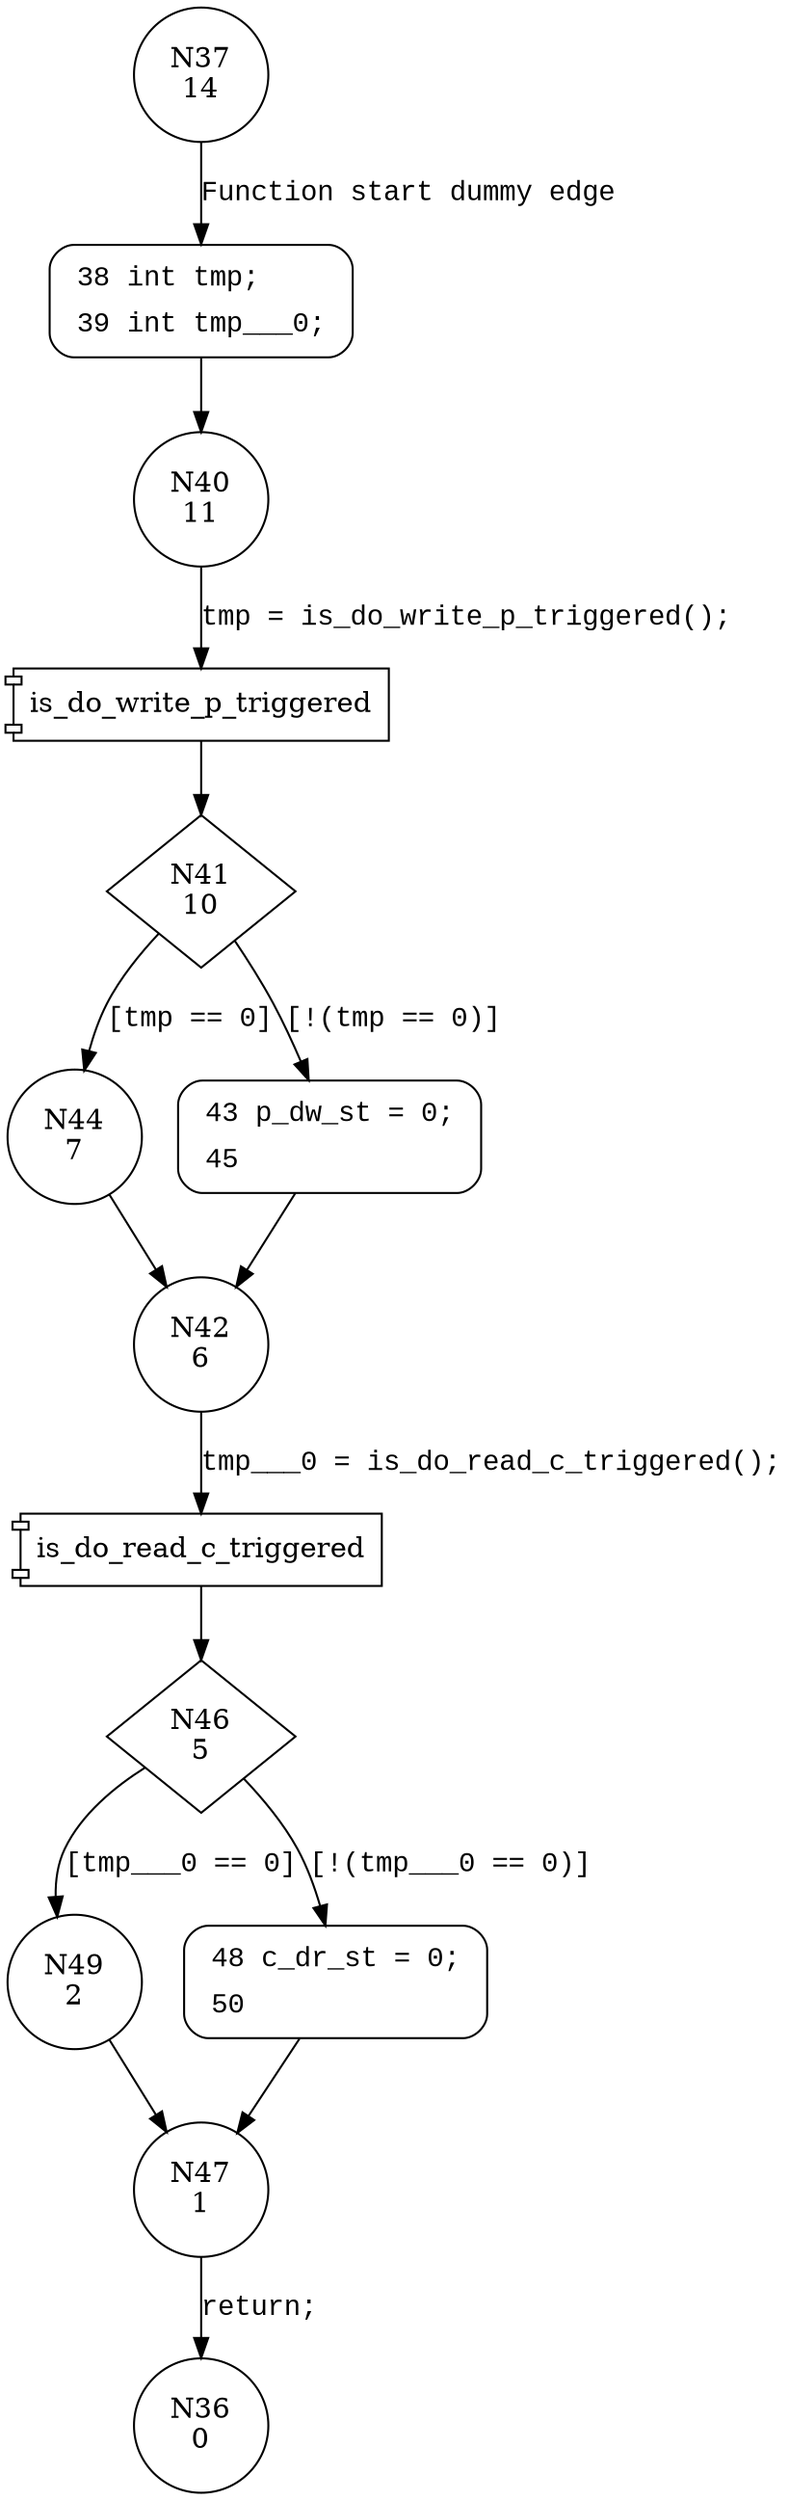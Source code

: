 digraph immediate_notify_threads {
37 [shape="circle" label="N37\n14"]
38 [shape="circle" label="N38\n13"]
40 [shape="circle" label="N40\n11"]
41 [shape="diamond" label="N41\n10"]
44 [shape="circle" label="N44\n7"]
43 [shape="circle" label="N43\n9"]
42 [shape="circle" label="N42\n6"]
46 [shape="diamond" label="N46\n5"]
49 [shape="circle" label="N49\n2"]
48 [shape="circle" label="N48\n4"]
47 [shape="circle" label="N47\n1"]
36 [shape="circle" label="N36\n0"]
38 [style="filled,bold" penwidth="1" fillcolor="white" fontname="Courier New" shape="Mrecord" label=<<table border="0" cellborder="0" cellpadding="3" bgcolor="white"><tr><td align="right">38</td><td align="left">int tmp;</td></tr><tr><td align="right">39</td><td align="left">int tmp___0;</td></tr></table>>]
38 -> 40[label=""]
43 [style="filled,bold" penwidth="1" fillcolor="white" fontname="Courier New" shape="Mrecord" label=<<table border="0" cellborder="0" cellpadding="3" bgcolor="white"><tr><td align="right">43</td><td align="left">p_dw_st = 0;</td></tr><tr><td align="right">45</td><td align="left"></td></tr></table>>]
43 -> 42[label=""]
48 [style="filled,bold" penwidth="1" fillcolor="white" fontname="Courier New" shape="Mrecord" label=<<table border="0" cellborder="0" cellpadding="3" bgcolor="white"><tr><td align="right">48</td><td align="left">c_dr_st = 0;</td></tr><tr><td align="right">50</td><td align="left"></td></tr></table>>]
48 -> 47[label=""]
37 -> 38 [label="Function start dummy edge" fontname="Courier New"]
100001 [shape="component" label="is_do_write_p_triggered"]
40 -> 100001 [label="tmp = is_do_write_p_triggered();" fontname="Courier New"]
100001 -> 41 [label="" fontname="Courier New"]
41 -> 44 [label="[tmp == 0]" fontname="Courier New"]
41 -> 43 [label="[!(tmp == 0)]" fontname="Courier New"]
100002 [shape="component" label="is_do_read_c_triggered"]
42 -> 100002 [label="tmp___0 = is_do_read_c_triggered();" fontname="Courier New"]
100002 -> 46 [label="" fontname="Courier New"]
46 -> 49 [label="[tmp___0 == 0]" fontname="Courier New"]
46 -> 48 [label="[!(tmp___0 == 0)]" fontname="Courier New"]
47 -> 36 [label="return;" fontname="Courier New"]
44 -> 42 [label="" fontname="Courier New"]
49 -> 47 [label="" fontname="Courier New"]
}